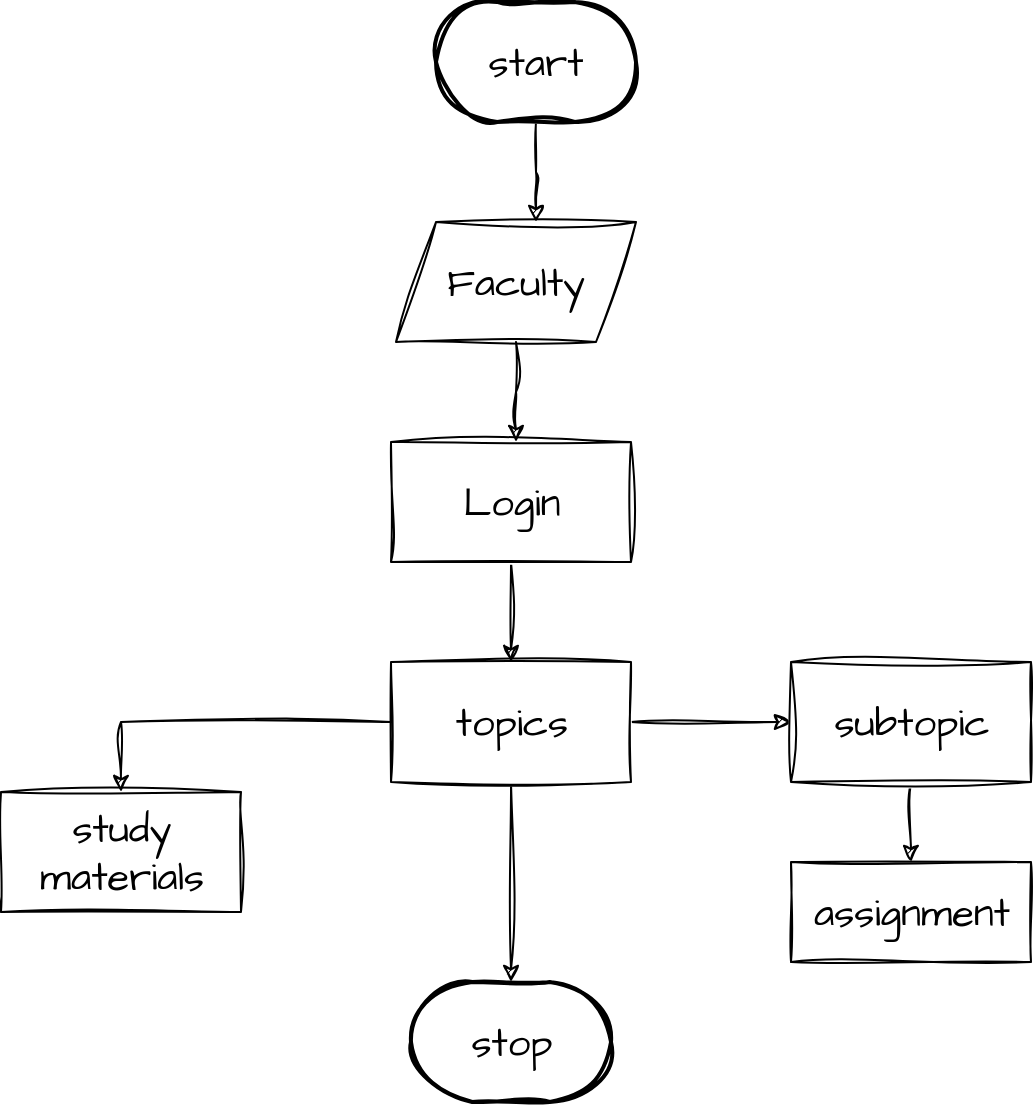 <mxfile version="21.0.6" type="device"><diagram id="C5RBs43oDa-KdzZeNtuy" name="Page-1"><mxGraphModel dx="1050" dy="573" grid="1" gridSize="10" guides="1" tooltips="1" connect="1" arrows="1" fold="1" page="1" pageScale="1" pageWidth="827" pageHeight="1169" math="0" shadow="0"><root><mxCell id="WIyWlLk6GJQsqaUBKTNV-0"/><mxCell id="WIyWlLk6GJQsqaUBKTNV-1" parent="WIyWlLk6GJQsqaUBKTNV-0"/><mxCell id="LZY552nG1mwx47dmwHVg-11" value="" style="edgeStyle=orthogonalEdgeStyle;rounded=0;sketch=1;hachureGap=4;jiggle=2;curveFitting=1;orthogonalLoop=1;jettySize=auto;html=1;fontFamily=Architects Daughter;fontSource=https%3A%2F%2Ffonts.googleapis.com%2Fcss%3Ffamily%3DArchitects%2BDaughter;fontSize=16;" edge="1" parent="WIyWlLk6GJQsqaUBKTNV-1" source="LZY552nG1mwx47dmwHVg-7"><mxGeometry relative="1" as="geometry"><mxPoint x="365" y="280" as="targetPoint"/></mxGeometry></mxCell><mxCell id="LZY552nG1mwx47dmwHVg-7" value="" style="shape=parallelogram;perimeter=parallelogramPerimeter;whiteSpace=wrap;html=1;fixedSize=1;sketch=1;hachureGap=4;jiggle=2;curveFitting=1;fontFamily=Architects Daughter;fontSource=https%3A%2F%2Ffonts.googleapis.com%2Fcss%3Ffamily%3DArchitects%2BDaughter;fontSize=20;" vertex="1" parent="WIyWlLk6GJQsqaUBKTNV-1"><mxGeometry x="305" y="170" width="120" height="60" as="geometry"/></mxCell><mxCell id="LZY552nG1mwx47dmwHVg-3" style="edgeStyle=orthogonalEdgeStyle;rounded=0;sketch=1;hachureGap=4;jiggle=2;curveFitting=1;orthogonalLoop=1;jettySize=auto;html=1;exitX=0.5;exitY=1;exitDx=0;exitDy=0;exitPerimeter=0;fontFamily=Architects Daughter;fontSource=https%3A%2F%2Ffonts.googleapis.com%2Fcss%3Ffamily%3DArchitects%2BDaughter;fontSize=16;" edge="1" parent="WIyWlLk6GJQsqaUBKTNV-1" source="LZY552nG1mwx47dmwHVg-0"><mxGeometry relative="1" as="geometry"><mxPoint x="375" y="170" as="targetPoint"/></mxGeometry></mxCell><mxCell id="LZY552nG1mwx47dmwHVg-0" value="" style="strokeWidth=2;html=1;shape=mxgraph.flowchart.terminator;whiteSpace=wrap;sketch=1;hachureGap=4;jiggle=2;curveFitting=1;fontFamily=Architects Daughter;fontSource=https%3A%2F%2Ffonts.googleapis.com%2Fcss%3Ffamily%3DArchitects%2BDaughter;fontSize=20;" vertex="1" parent="WIyWlLk6GJQsqaUBKTNV-1"><mxGeometry x="325" y="60" width="100" height="60" as="geometry"/></mxCell><mxCell id="LZY552nG1mwx47dmwHVg-2" value="start" style="text;html=1;strokeColor=none;fillColor=none;align=center;verticalAlign=middle;whiteSpace=wrap;rounded=0;fontSize=20;fontFamily=Architects Daughter;" vertex="1" parent="WIyWlLk6GJQsqaUBKTNV-1"><mxGeometry x="345" y="75" width="60" height="30" as="geometry"/></mxCell><mxCell id="LZY552nG1mwx47dmwHVg-6" value="Faculty" style="text;html=1;strokeColor=none;fillColor=none;align=center;verticalAlign=middle;whiteSpace=wrap;rounded=0;fontSize=20;fontFamily=Architects Daughter;" vertex="1" parent="WIyWlLk6GJQsqaUBKTNV-1"><mxGeometry x="335" y="185" width="60" height="30" as="geometry"/></mxCell><mxCell id="LZY552nG1mwx47dmwHVg-22" value="" style="edgeStyle=orthogonalEdgeStyle;rounded=0;sketch=1;hachureGap=4;jiggle=2;curveFitting=1;orthogonalLoop=1;jettySize=auto;html=1;fontFamily=Architects Daughter;fontSource=https%3A%2F%2Ffonts.googleapis.com%2Fcss%3Ffamily%3DArchitects%2BDaughter;fontSize=16;" edge="1" parent="WIyWlLk6GJQsqaUBKTNV-1" source="LZY552nG1mwx47dmwHVg-17" target="LZY552nG1mwx47dmwHVg-21"><mxGeometry relative="1" as="geometry"/></mxCell><mxCell id="LZY552nG1mwx47dmwHVg-17" value="Login" style="whiteSpace=wrap;html=1;fontSize=20;fontFamily=Architects Daughter;sketch=1;hachureGap=4;jiggle=2;curveFitting=1;fontSource=https%3A%2F%2Ffonts.googleapis.com%2Fcss%3Ffamily%3DArchitects%2BDaughter;" vertex="1" parent="WIyWlLk6GJQsqaUBKTNV-1"><mxGeometry x="302.5" y="280" width="120" height="60" as="geometry"/></mxCell><mxCell id="LZY552nG1mwx47dmwHVg-24" value="" style="edgeStyle=orthogonalEdgeStyle;rounded=0;sketch=1;hachureGap=4;jiggle=2;curveFitting=1;orthogonalLoop=1;jettySize=auto;html=1;fontFamily=Architects Daughter;fontSource=https%3A%2F%2Ffonts.googleapis.com%2Fcss%3Ffamily%3DArchitects%2BDaughter;fontSize=16;" edge="1" parent="WIyWlLk6GJQsqaUBKTNV-1" source="LZY552nG1mwx47dmwHVg-21" target="LZY552nG1mwx47dmwHVg-23"><mxGeometry relative="1" as="geometry"/></mxCell><mxCell id="LZY552nG1mwx47dmwHVg-26" value="" style="edgeStyle=orthogonalEdgeStyle;rounded=0;sketch=1;hachureGap=4;jiggle=2;curveFitting=1;orthogonalLoop=1;jettySize=auto;html=1;fontFamily=Architects Daughter;fontSource=https%3A%2F%2Ffonts.googleapis.com%2Fcss%3Ffamily%3DArchitects%2BDaughter;fontSize=16;" edge="1" parent="WIyWlLk6GJQsqaUBKTNV-1" source="LZY552nG1mwx47dmwHVg-21" target="LZY552nG1mwx47dmwHVg-25"><mxGeometry relative="1" as="geometry"/></mxCell><mxCell id="LZY552nG1mwx47dmwHVg-32" style="edgeStyle=orthogonalEdgeStyle;rounded=0;sketch=1;hachureGap=4;jiggle=2;curveFitting=1;orthogonalLoop=1;jettySize=auto;html=1;fontFamily=Architects Daughter;fontSource=https%3A%2F%2Ffonts.googleapis.com%2Fcss%3Ffamily%3DArchitects%2BDaughter;fontSize=16;" edge="1" parent="WIyWlLk6GJQsqaUBKTNV-1" source="LZY552nG1mwx47dmwHVg-21" target="LZY552nG1mwx47dmwHVg-31"><mxGeometry relative="1" as="geometry"/></mxCell><mxCell id="LZY552nG1mwx47dmwHVg-21" value="topics" style="whiteSpace=wrap;html=1;fontSize=20;fontFamily=Architects Daughter;sketch=1;hachureGap=4;jiggle=2;curveFitting=1;fontSource=https%3A%2F%2Ffonts.googleapis.com%2Fcss%3Ffamily%3DArchitects%2BDaughter;" vertex="1" parent="WIyWlLk6GJQsqaUBKTNV-1"><mxGeometry x="302.5" y="390" width="120" height="60" as="geometry"/></mxCell><mxCell id="LZY552nG1mwx47dmwHVg-30" value="" style="edgeStyle=orthogonalEdgeStyle;rounded=0;sketch=1;hachureGap=4;jiggle=2;curveFitting=1;orthogonalLoop=1;jettySize=auto;html=1;fontFamily=Architects Daughter;fontSource=https%3A%2F%2Ffonts.googleapis.com%2Fcss%3Ffamily%3DArchitects%2BDaughter;fontSize=16;" edge="1" parent="WIyWlLk6GJQsqaUBKTNV-1" source="LZY552nG1mwx47dmwHVg-23" target="LZY552nG1mwx47dmwHVg-29"><mxGeometry relative="1" as="geometry"/></mxCell><mxCell id="LZY552nG1mwx47dmwHVg-23" value="subtopic" style="whiteSpace=wrap;html=1;fontSize=20;fontFamily=Architects Daughter;sketch=1;hachureGap=4;jiggle=2;curveFitting=1;fontSource=https%3A%2F%2Ffonts.googleapis.com%2Fcss%3Ffamily%3DArchitects%2BDaughter;" vertex="1" parent="WIyWlLk6GJQsqaUBKTNV-1"><mxGeometry x="502.5" y="390" width="120" height="60" as="geometry"/></mxCell><mxCell id="LZY552nG1mwx47dmwHVg-25" value="study materials" style="whiteSpace=wrap;html=1;fontSize=20;fontFamily=Architects Daughter;sketch=1;hachureGap=4;jiggle=2;curveFitting=1;fontSource=https%3A%2F%2Ffonts.googleapis.com%2Fcss%3Ffamily%3DArchitects%2BDaughter;" vertex="1" parent="WIyWlLk6GJQsqaUBKTNV-1"><mxGeometry x="107.5" y="455" width="120" height="60" as="geometry"/></mxCell><mxCell id="LZY552nG1mwx47dmwHVg-29" value="assignment" style="whiteSpace=wrap;html=1;fontSize=20;fontFamily=Architects Daughter;sketch=1;hachureGap=4;jiggle=2;curveFitting=1;fontSource=https%3A%2F%2Ffonts.googleapis.com%2Fcss%3Ffamily%3DArchitects%2BDaughter;" vertex="1" parent="WIyWlLk6GJQsqaUBKTNV-1"><mxGeometry x="502.5" y="490" width="120" height="50" as="geometry"/></mxCell><mxCell id="LZY552nG1mwx47dmwHVg-31" value="stop" style="strokeWidth=2;html=1;shape=mxgraph.flowchart.terminator;whiteSpace=wrap;sketch=1;hachureGap=4;jiggle=2;curveFitting=1;fontFamily=Architects Daughter;fontSource=https%3A%2F%2Ffonts.googleapis.com%2Fcss%3Ffamily%3DArchitects%2BDaughter;fontSize=20;" vertex="1" parent="WIyWlLk6GJQsqaUBKTNV-1"><mxGeometry x="312.5" y="550" width="100" height="60" as="geometry"/></mxCell></root></mxGraphModel></diagram></mxfile>